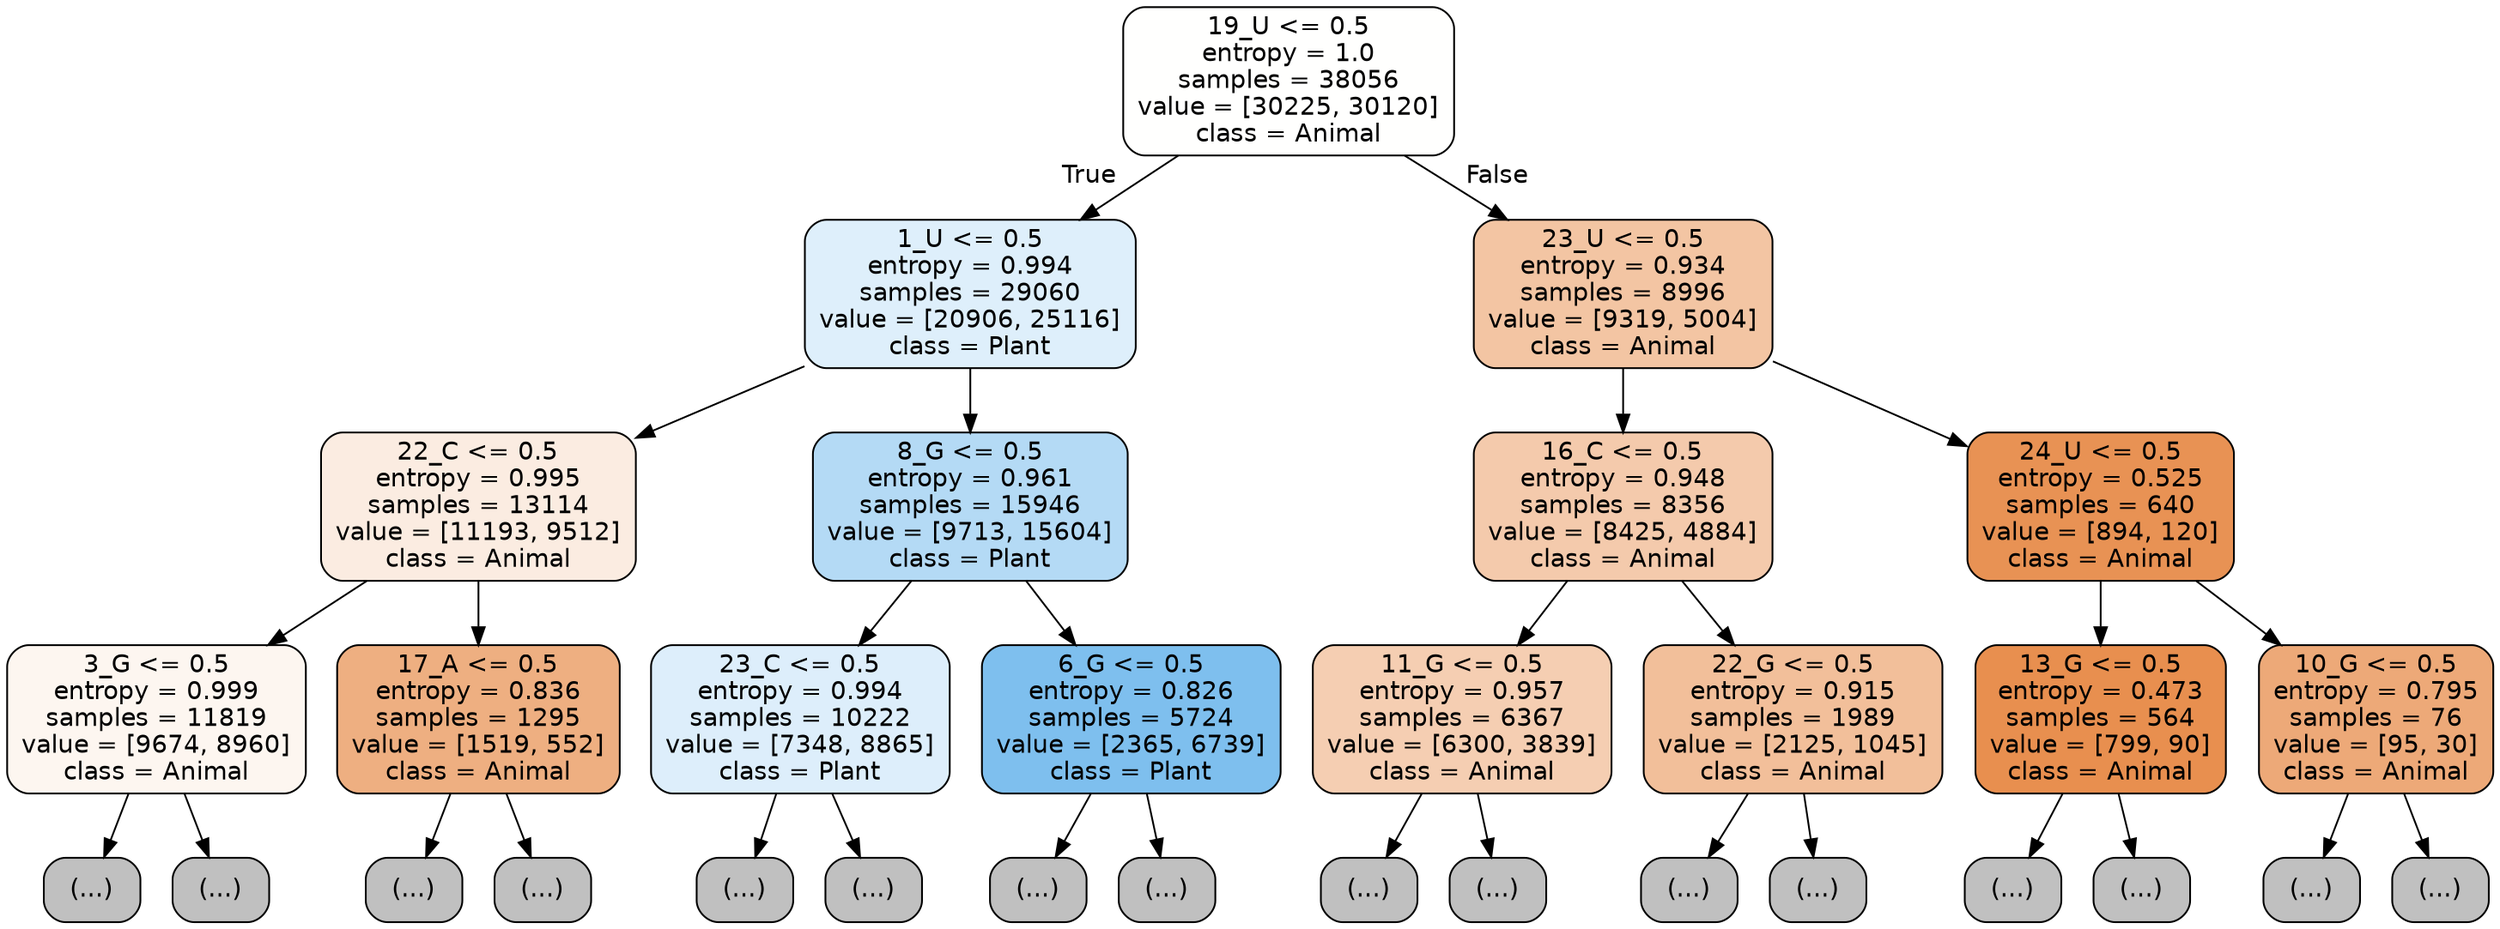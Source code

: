 digraph Tree {
node [shape=box, style="filled, rounded", color="black", fontname="helvetica"] ;
edge [fontname="helvetica"] ;
0 [label="19_U <= 0.5\nentropy = 1.0\nsamples = 38056\nvalue = [30225, 30120]\nclass = Animal", fillcolor="#fffffe"] ;
1 [label="1_U <= 0.5\nentropy = 0.994\nsamples = 29060\nvalue = [20906, 25116]\nclass = Plant", fillcolor="#deeffb"] ;
0 -> 1 [labeldistance=2.5, labelangle=45, headlabel="True"] ;
2 [label="22_C <= 0.5\nentropy = 0.995\nsamples = 13114\nvalue = [11193, 9512]\nclass = Animal", fillcolor="#fbece1"] ;
1 -> 2 ;
3 [label="3_G <= 0.5\nentropy = 0.999\nsamples = 11819\nvalue = [9674, 8960]\nclass = Animal", fillcolor="#fdf6f0"] ;
2 -> 3 ;
4 [label="(...)", fillcolor="#C0C0C0"] ;
3 -> 4 ;
4291 [label="(...)", fillcolor="#C0C0C0"] ;
3 -> 4291 ;
6252 [label="17_A <= 0.5\nentropy = 0.836\nsamples = 1295\nvalue = [1519, 552]\nclass = Animal", fillcolor="#eeaf81"] ;
2 -> 6252 ;
6253 [label="(...)", fillcolor="#C0C0C0"] ;
6252 -> 6253 ;
6808 [label="(...)", fillcolor="#C0C0C0"] ;
6252 -> 6808 ;
6953 [label="8_G <= 0.5\nentropy = 0.961\nsamples = 15946\nvalue = [9713, 15604]\nclass = Plant", fillcolor="#b4daf5"] ;
1 -> 6953 ;
6954 [label="23_C <= 0.5\nentropy = 0.994\nsamples = 10222\nvalue = [7348, 8865]\nclass = Plant", fillcolor="#ddeefb"] ;
6953 -> 6954 ;
6955 [label="(...)", fillcolor="#C0C0C0"] ;
6954 -> 6955 ;
10842 [label="(...)", fillcolor="#C0C0C0"] ;
6954 -> 10842 ;
10985 [label="6_G <= 0.5\nentropy = 0.826\nsamples = 5724\nvalue = [2365, 6739]\nclass = Plant", fillcolor="#7ebfee"] ;
6953 -> 10985 ;
10986 [label="(...)", fillcolor="#C0C0C0"] ;
10985 -> 10986 ;
12111 [label="(...)", fillcolor="#C0C0C0"] ;
10985 -> 12111 ;
12476 [label="23_U <= 0.5\nentropy = 0.934\nsamples = 8996\nvalue = [9319, 5004]\nclass = Animal", fillcolor="#f3c5a3"] ;
0 -> 12476 [labeldistance=2.5, labelangle=-45, headlabel="False"] ;
12477 [label="16_C <= 0.5\nentropy = 0.948\nsamples = 8356\nvalue = [8425, 4884]\nclass = Animal", fillcolor="#f4caac"] ;
12476 -> 12477 ;
12478 [label="11_G <= 0.5\nentropy = 0.957\nsamples = 6367\nvalue = [6300, 3839]\nclass = Animal", fillcolor="#f5ceb2"] ;
12477 -> 12478 ;
12479 [label="(...)", fillcolor="#C0C0C0"] ;
12478 -> 12479 ;
14766 [label="(...)", fillcolor="#C0C0C0"] ;
12478 -> 14766 ;
15673 [label="22_G <= 0.5\nentropy = 0.915\nsamples = 1989\nvalue = [2125, 1045]\nclass = Animal", fillcolor="#f2bf9a"] ;
12477 -> 15673 ;
15674 [label="(...)", fillcolor="#C0C0C0"] ;
15673 -> 15674 ;
16533 [label="(...)", fillcolor="#C0C0C0"] ;
15673 -> 16533 ;
16614 [label="24_U <= 0.5\nentropy = 0.525\nsamples = 640\nvalue = [894, 120]\nclass = Animal", fillcolor="#e89254"] ;
12476 -> 16614 ;
16615 [label="13_G <= 0.5\nentropy = 0.473\nsamples = 564\nvalue = [799, 90]\nclass = Animal", fillcolor="#e88f4f"] ;
16614 -> 16615 ;
16616 [label="(...)", fillcolor="#C0C0C0"] ;
16615 -> 16616 ;
16767 [label="(...)", fillcolor="#C0C0C0"] ;
16615 -> 16767 ;
16812 [label="10_G <= 0.5\nentropy = 0.795\nsamples = 76\nvalue = [95, 30]\nclass = Animal", fillcolor="#eda978"] ;
16614 -> 16812 ;
16813 [label="(...)", fillcolor="#C0C0C0"] ;
16812 -> 16813 ;
16818 [label="(...)", fillcolor="#C0C0C0"] ;
16812 -> 16818 ;
}